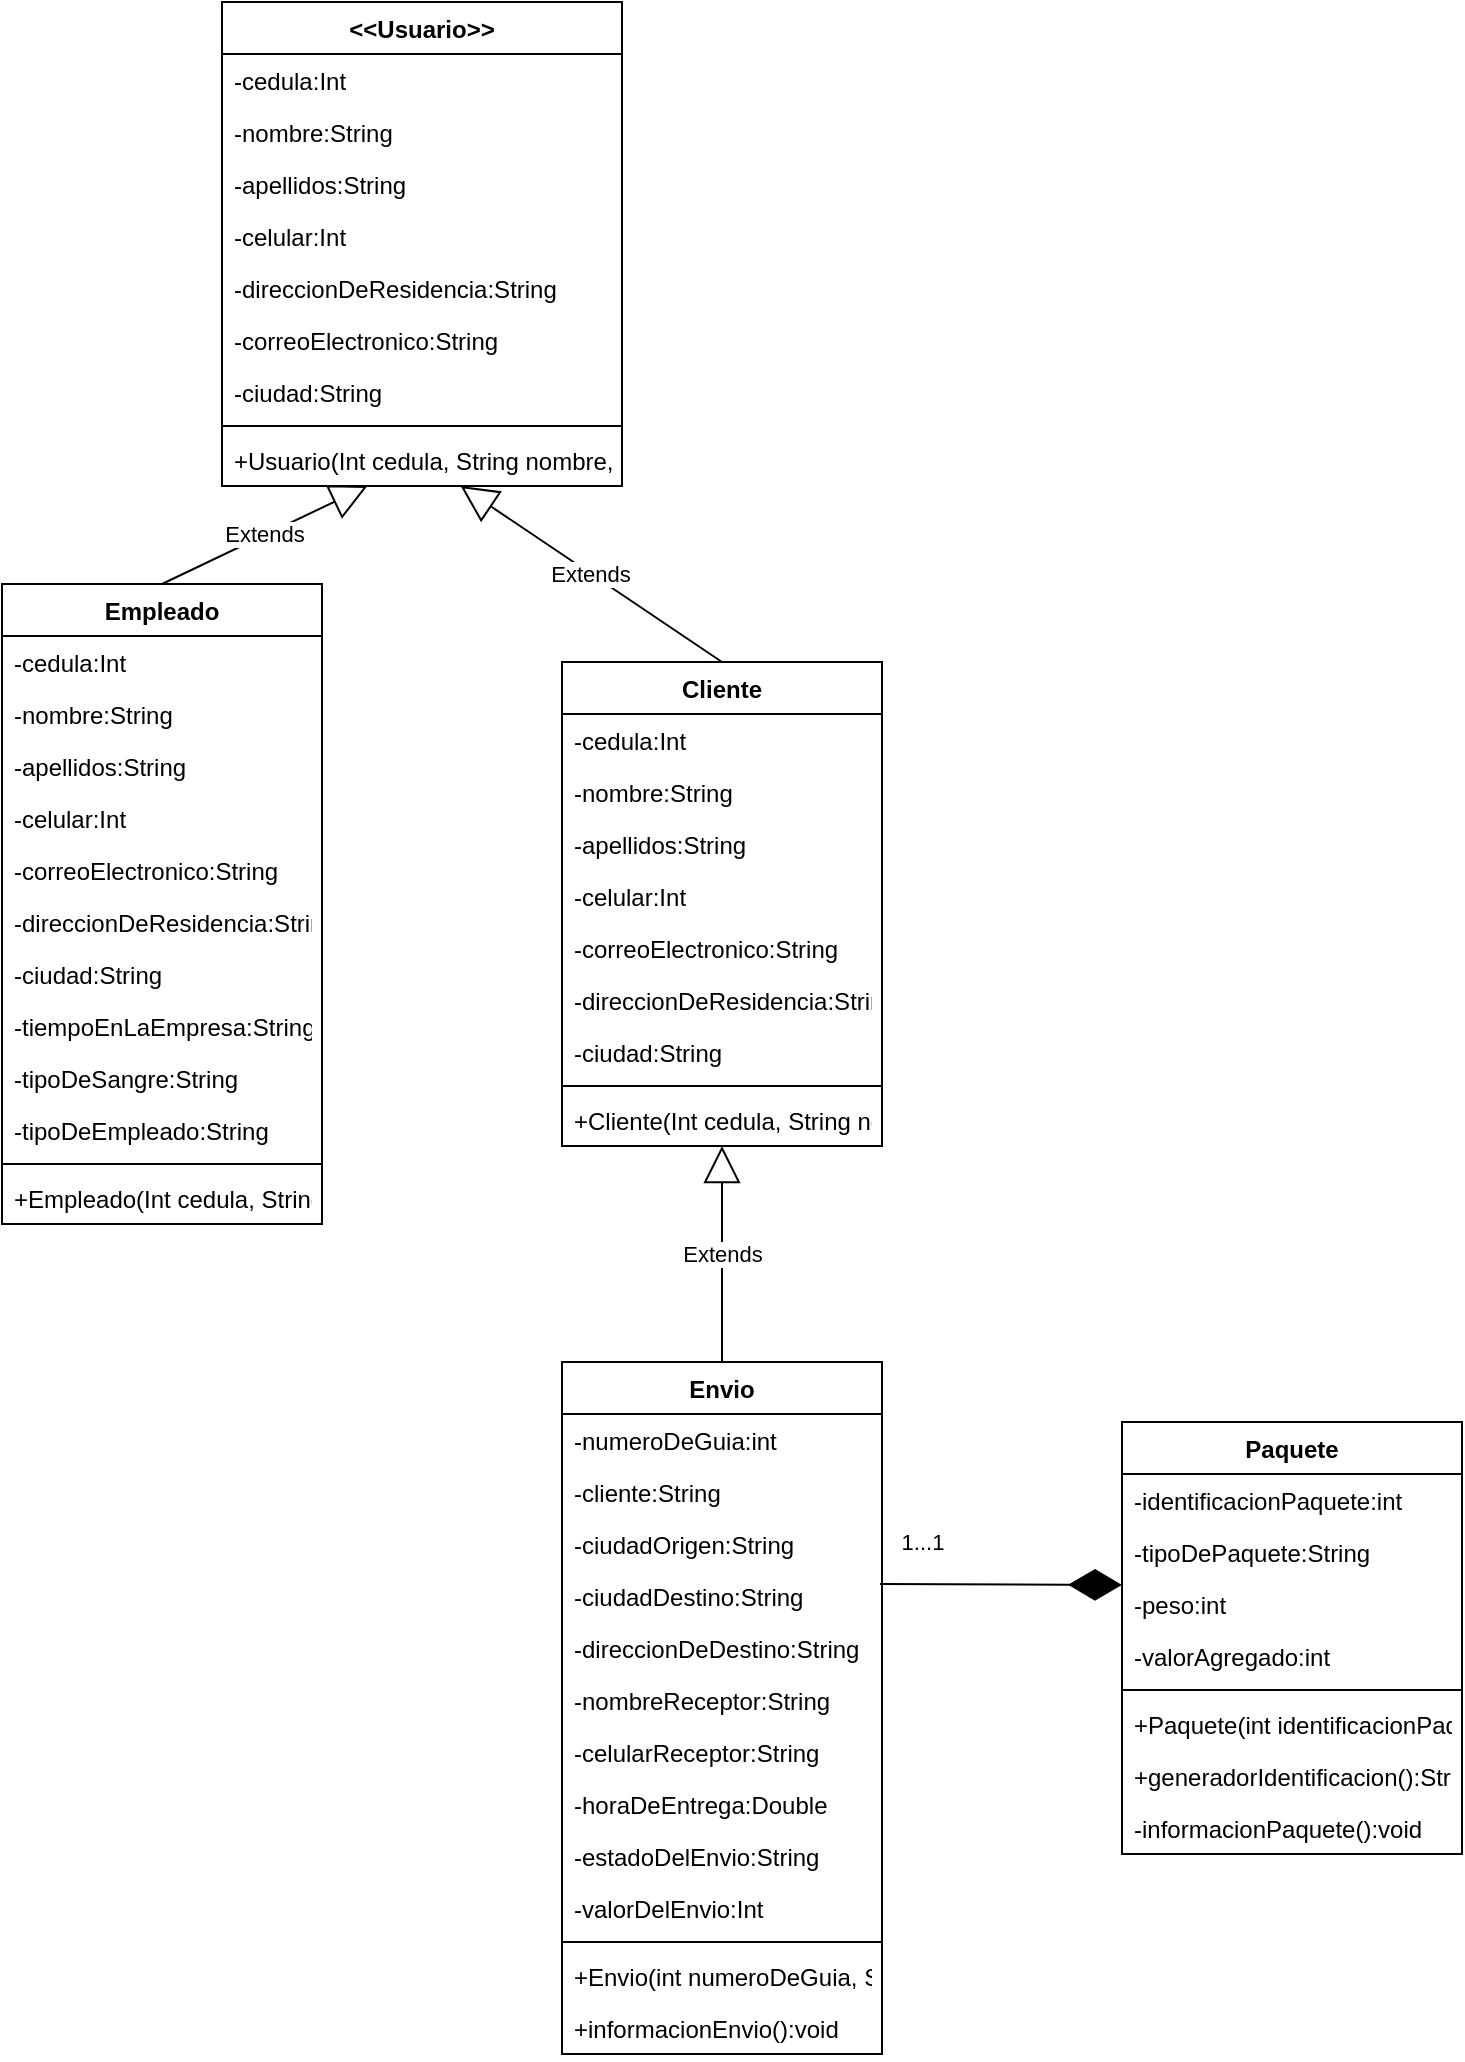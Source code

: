<mxfile version="20.8.20" type="github">
  <diagram name="Página-1" id="yn1aDaJcqbpaiX-CN_Ii">
    <mxGraphModel dx="993" dy="710" grid="1" gridSize="10" guides="1" tooltips="1" connect="1" arrows="1" fold="1" page="1" pageScale="1" pageWidth="827" pageHeight="1169" math="0" shadow="0">
      <root>
        <mxCell id="0" />
        <mxCell id="1" parent="0" />
        <mxCell id="DUZCKc8hbMxe-Ss4kD_A-5" value="Empleado" style="swimlane;fontStyle=1;align=center;verticalAlign=top;childLayout=stackLayout;horizontal=1;startSize=26;horizontalStack=0;resizeParent=1;resizeParentMax=0;resizeLast=0;collapsible=1;marginBottom=0;" vertex="1" parent="1">
          <mxGeometry x="10" y="291" width="160" height="320" as="geometry" />
        </mxCell>
        <mxCell id="DUZCKc8hbMxe-Ss4kD_A-18" value="-cedula:Int" style="text;strokeColor=none;fillColor=none;align=left;verticalAlign=top;spacingLeft=4;spacingRight=4;overflow=hidden;rotatable=0;points=[[0,0.5],[1,0.5]];portConstraint=eastwest;" vertex="1" parent="DUZCKc8hbMxe-Ss4kD_A-5">
          <mxGeometry y="26" width="160" height="26" as="geometry" />
        </mxCell>
        <mxCell id="DUZCKc8hbMxe-Ss4kD_A-14" value="-nombre:String" style="text;strokeColor=none;fillColor=none;align=left;verticalAlign=top;spacingLeft=4;spacingRight=4;overflow=hidden;rotatable=0;points=[[0,0.5],[1,0.5]];portConstraint=eastwest;" vertex="1" parent="DUZCKc8hbMxe-Ss4kD_A-5">
          <mxGeometry y="52" width="160" height="26" as="geometry" />
        </mxCell>
        <mxCell id="DUZCKc8hbMxe-Ss4kD_A-17" value="-apellidos:String" style="text;strokeColor=none;fillColor=none;align=left;verticalAlign=top;spacingLeft=4;spacingRight=4;overflow=hidden;rotatable=0;points=[[0,0.5],[1,0.5]];portConstraint=eastwest;" vertex="1" parent="DUZCKc8hbMxe-Ss4kD_A-5">
          <mxGeometry y="78" width="160" height="26" as="geometry" />
        </mxCell>
        <mxCell id="DUZCKc8hbMxe-Ss4kD_A-19" value="-celular:Int" style="text;strokeColor=none;fillColor=none;align=left;verticalAlign=top;spacingLeft=4;spacingRight=4;overflow=hidden;rotatable=0;points=[[0,0.5],[1,0.5]];portConstraint=eastwest;" vertex="1" parent="DUZCKc8hbMxe-Ss4kD_A-5">
          <mxGeometry y="104" width="160" height="26" as="geometry" />
        </mxCell>
        <mxCell id="DUZCKc8hbMxe-Ss4kD_A-20" value="-correoElectronico:String" style="text;strokeColor=none;fillColor=none;align=left;verticalAlign=top;spacingLeft=4;spacingRight=4;overflow=hidden;rotatable=0;points=[[0,0.5],[1,0.5]];portConstraint=eastwest;" vertex="1" parent="DUZCKc8hbMxe-Ss4kD_A-5">
          <mxGeometry y="130" width="160" height="26" as="geometry" />
        </mxCell>
        <mxCell id="DUZCKc8hbMxe-Ss4kD_A-21" value="-direccionDeResidencia:String" style="text;strokeColor=none;fillColor=none;align=left;verticalAlign=top;spacingLeft=4;spacingRight=4;overflow=hidden;rotatable=0;points=[[0,0.5],[1,0.5]];portConstraint=eastwest;" vertex="1" parent="DUZCKc8hbMxe-Ss4kD_A-5">
          <mxGeometry y="156" width="160" height="26" as="geometry" />
        </mxCell>
        <mxCell id="DUZCKc8hbMxe-Ss4kD_A-22" value="-ciudad:String" style="text;strokeColor=none;fillColor=none;align=left;verticalAlign=top;spacingLeft=4;spacingRight=4;overflow=hidden;rotatable=0;points=[[0,0.5],[1,0.5]];portConstraint=eastwest;" vertex="1" parent="DUZCKc8hbMxe-Ss4kD_A-5">
          <mxGeometry y="182" width="160" height="26" as="geometry" />
        </mxCell>
        <mxCell id="DUZCKc8hbMxe-Ss4kD_A-25" value="-tiempoEnLaEmpresa:String" style="text;strokeColor=none;fillColor=none;align=left;verticalAlign=top;spacingLeft=4;spacingRight=4;overflow=hidden;rotatable=0;points=[[0,0.5],[1,0.5]];portConstraint=eastwest;" vertex="1" parent="DUZCKc8hbMxe-Ss4kD_A-5">
          <mxGeometry y="208" width="160" height="26" as="geometry" />
        </mxCell>
        <mxCell id="DUZCKc8hbMxe-Ss4kD_A-6" value="-tipoDeSangre:String" style="text;strokeColor=none;fillColor=none;align=left;verticalAlign=top;spacingLeft=4;spacingRight=4;overflow=hidden;rotatable=0;points=[[0,0.5],[1,0.5]];portConstraint=eastwest;" vertex="1" parent="DUZCKc8hbMxe-Ss4kD_A-5">
          <mxGeometry y="234" width="160" height="26" as="geometry" />
        </mxCell>
        <mxCell id="DUZCKc8hbMxe-Ss4kD_A-26" value="-tipoDeEmpleado:String" style="text;strokeColor=none;fillColor=none;align=left;verticalAlign=top;spacingLeft=4;spacingRight=4;overflow=hidden;rotatable=0;points=[[0,0.5],[1,0.5]];portConstraint=eastwest;" vertex="1" parent="DUZCKc8hbMxe-Ss4kD_A-5">
          <mxGeometry y="260" width="160" height="26" as="geometry" />
        </mxCell>
        <mxCell id="DUZCKc8hbMxe-Ss4kD_A-7" value="" style="line;strokeWidth=1;fillColor=none;align=left;verticalAlign=middle;spacingTop=-1;spacingLeft=3;spacingRight=3;rotatable=0;labelPosition=right;points=[];portConstraint=eastwest;strokeColor=inherit;" vertex="1" parent="DUZCKc8hbMxe-Ss4kD_A-5">
          <mxGeometry y="286" width="160" height="8" as="geometry" />
        </mxCell>
        <mxCell id="DUZCKc8hbMxe-Ss4kD_A-8" value="+Empleado(Int cedula, String nombre, String apellidos, Int celular, String correoElectronico, String direccionDeResidencia, String ciudad, String tiempoEnLaEmpresa, String tipoDeSangre, String tipoDeEmpleado)&#xa;" style="text;strokeColor=none;fillColor=none;align=left;verticalAlign=top;spacingLeft=4;spacingRight=4;overflow=hidden;rotatable=0;points=[[0,0.5],[1,0.5]];portConstraint=eastwest;" vertex="1" parent="DUZCKc8hbMxe-Ss4kD_A-5">
          <mxGeometry y="294" width="160" height="26" as="geometry" />
        </mxCell>
        <mxCell id="DUZCKc8hbMxe-Ss4kD_A-9" value="Cliente" style="swimlane;fontStyle=1;align=center;verticalAlign=top;childLayout=stackLayout;horizontal=1;startSize=26;horizontalStack=0;resizeParent=1;resizeParentMax=0;resizeLast=0;collapsible=1;marginBottom=0;" vertex="1" parent="1">
          <mxGeometry x="290" y="330" width="160" height="242" as="geometry" />
        </mxCell>
        <mxCell id="DUZCKc8hbMxe-Ss4kD_A-27" value="-cedula:Int" style="text;strokeColor=none;fillColor=none;align=left;verticalAlign=top;spacingLeft=4;spacingRight=4;overflow=hidden;rotatable=0;points=[[0,0.5],[1,0.5]];portConstraint=eastwest;" vertex="1" parent="DUZCKc8hbMxe-Ss4kD_A-9">
          <mxGeometry y="26" width="160" height="26" as="geometry" />
        </mxCell>
        <mxCell id="DUZCKc8hbMxe-Ss4kD_A-28" value="-nombre:String" style="text;strokeColor=none;fillColor=none;align=left;verticalAlign=top;spacingLeft=4;spacingRight=4;overflow=hidden;rotatable=0;points=[[0,0.5],[1,0.5]];portConstraint=eastwest;" vertex="1" parent="DUZCKc8hbMxe-Ss4kD_A-9">
          <mxGeometry y="52" width="160" height="26" as="geometry" />
        </mxCell>
        <mxCell id="DUZCKc8hbMxe-Ss4kD_A-29" value="-apellidos:String" style="text;strokeColor=none;fillColor=none;align=left;verticalAlign=top;spacingLeft=4;spacingRight=4;overflow=hidden;rotatable=0;points=[[0,0.5],[1,0.5]];portConstraint=eastwest;" vertex="1" parent="DUZCKc8hbMxe-Ss4kD_A-9">
          <mxGeometry y="78" width="160" height="26" as="geometry" />
        </mxCell>
        <mxCell id="DUZCKc8hbMxe-Ss4kD_A-30" value="-celular:Int" style="text;strokeColor=none;fillColor=none;align=left;verticalAlign=top;spacingLeft=4;spacingRight=4;overflow=hidden;rotatable=0;points=[[0,0.5],[1,0.5]];portConstraint=eastwest;" vertex="1" parent="DUZCKc8hbMxe-Ss4kD_A-9">
          <mxGeometry y="104" width="160" height="26" as="geometry" />
        </mxCell>
        <mxCell id="DUZCKc8hbMxe-Ss4kD_A-31" value="-correoElectronico:String" style="text;strokeColor=none;fillColor=none;align=left;verticalAlign=top;spacingLeft=4;spacingRight=4;overflow=hidden;rotatable=0;points=[[0,0.5],[1,0.5]];portConstraint=eastwest;" vertex="1" parent="DUZCKc8hbMxe-Ss4kD_A-9">
          <mxGeometry y="130" width="160" height="26" as="geometry" />
        </mxCell>
        <mxCell id="DUZCKc8hbMxe-Ss4kD_A-32" value="-direccionDeResidencia:String" style="text;strokeColor=none;fillColor=none;align=left;verticalAlign=top;spacingLeft=4;spacingRight=4;overflow=hidden;rotatable=0;points=[[0,0.5],[1,0.5]];portConstraint=eastwest;" vertex="1" parent="DUZCKc8hbMxe-Ss4kD_A-9">
          <mxGeometry y="156" width="160" height="26" as="geometry" />
        </mxCell>
        <mxCell id="DUZCKc8hbMxe-Ss4kD_A-33" value="-ciudad:String" style="text;strokeColor=none;fillColor=none;align=left;verticalAlign=top;spacingLeft=4;spacingRight=4;overflow=hidden;rotatable=0;points=[[0,0.5],[1,0.5]];portConstraint=eastwest;" vertex="1" parent="DUZCKc8hbMxe-Ss4kD_A-9">
          <mxGeometry y="182" width="160" height="26" as="geometry" />
        </mxCell>
        <mxCell id="DUZCKc8hbMxe-Ss4kD_A-11" value="" style="line;strokeWidth=1;fillColor=none;align=left;verticalAlign=middle;spacingTop=-1;spacingLeft=3;spacingRight=3;rotatable=0;labelPosition=right;points=[];portConstraint=eastwest;strokeColor=inherit;" vertex="1" parent="DUZCKc8hbMxe-Ss4kD_A-9">
          <mxGeometry y="208" width="160" height="8" as="geometry" />
        </mxCell>
        <mxCell id="DUZCKc8hbMxe-Ss4kD_A-12" value="+Cliente(Int cedula, String nombre, String apellidos, Int celular, String correoElectronico, String direccionDeResidencia, String ciudad)" style="text;strokeColor=none;fillColor=none;align=left;verticalAlign=top;spacingLeft=4;spacingRight=4;overflow=hidden;rotatable=0;points=[[0,0.5],[1,0.5]];portConstraint=eastwest;" vertex="1" parent="DUZCKc8hbMxe-Ss4kD_A-9">
          <mxGeometry y="216" width="160" height="26" as="geometry" />
        </mxCell>
        <mxCell id="DUZCKc8hbMxe-Ss4kD_A-13" value="&lt;&lt;Usuario&gt;&gt;" style="swimlane;fontStyle=1;align=center;verticalAlign=top;childLayout=stackLayout;horizontal=1;startSize=26;horizontalStack=0;resizeParent=1;resizeParentMax=0;resizeLast=0;collapsible=1;marginBottom=0;" vertex="1" parent="1">
          <mxGeometry x="120" width="200" height="242" as="geometry" />
        </mxCell>
        <mxCell id="DUZCKc8hbMxe-Ss4kD_A-57" value="-cedula:Int" style="text;strokeColor=none;fillColor=none;align=left;verticalAlign=top;spacingLeft=4;spacingRight=4;overflow=hidden;rotatable=0;points=[[0,0.5],[1,0.5]];portConstraint=eastwest;" vertex="1" parent="DUZCKc8hbMxe-Ss4kD_A-13">
          <mxGeometry y="26" width="200" height="26" as="geometry" />
        </mxCell>
        <mxCell id="DUZCKc8hbMxe-Ss4kD_A-58" value="-nombre:String" style="text;strokeColor=none;fillColor=none;align=left;verticalAlign=top;spacingLeft=4;spacingRight=4;overflow=hidden;rotatable=0;points=[[0,0.5],[1,0.5]];portConstraint=eastwest;" vertex="1" parent="DUZCKc8hbMxe-Ss4kD_A-13">
          <mxGeometry y="52" width="200" height="26" as="geometry" />
        </mxCell>
        <mxCell id="DUZCKc8hbMxe-Ss4kD_A-59" value="-apellidos:String" style="text;strokeColor=none;fillColor=none;align=left;verticalAlign=top;spacingLeft=4;spacingRight=4;overflow=hidden;rotatable=0;points=[[0,0.5],[1,0.5]];portConstraint=eastwest;" vertex="1" parent="DUZCKc8hbMxe-Ss4kD_A-13">
          <mxGeometry y="78" width="200" height="26" as="geometry" />
        </mxCell>
        <mxCell id="DUZCKc8hbMxe-Ss4kD_A-60" value="-celular:Int" style="text;strokeColor=none;fillColor=none;align=left;verticalAlign=top;spacingLeft=4;spacingRight=4;overflow=hidden;rotatable=0;points=[[0,0.5],[1,0.5]];portConstraint=eastwest;" vertex="1" parent="DUZCKc8hbMxe-Ss4kD_A-13">
          <mxGeometry y="104" width="200" height="26" as="geometry" />
        </mxCell>
        <mxCell id="DUZCKc8hbMxe-Ss4kD_A-62" value="-direccionDeResidencia:String" style="text;strokeColor=none;fillColor=none;align=left;verticalAlign=top;spacingLeft=4;spacingRight=4;overflow=hidden;rotatable=0;points=[[0,0.5],[1,0.5]];portConstraint=eastwest;" vertex="1" parent="DUZCKc8hbMxe-Ss4kD_A-13">
          <mxGeometry y="130" width="200" height="26" as="geometry" />
        </mxCell>
        <mxCell id="DUZCKc8hbMxe-Ss4kD_A-61" value="-correoElectronico:String" style="text;strokeColor=none;fillColor=none;align=left;verticalAlign=top;spacingLeft=4;spacingRight=4;overflow=hidden;rotatable=0;points=[[0,0.5],[1,0.5]];portConstraint=eastwest;" vertex="1" parent="DUZCKc8hbMxe-Ss4kD_A-13">
          <mxGeometry y="156" width="200" height="26" as="geometry" />
        </mxCell>
        <mxCell id="DUZCKc8hbMxe-Ss4kD_A-63" value="-ciudad:String" style="text;strokeColor=none;fillColor=none;align=left;verticalAlign=top;spacingLeft=4;spacingRight=4;overflow=hidden;rotatable=0;points=[[0,0.5],[1,0.5]];portConstraint=eastwest;" vertex="1" parent="DUZCKc8hbMxe-Ss4kD_A-13">
          <mxGeometry y="182" width="200" height="26" as="geometry" />
        </mxCell>
        <mxCell id="DUZCKc8hbMxe-Ss4kD_A-15" value="" style="line;strokeWidth=1;fillColor=none;align=left;verticalAlign=middle;spacingTop=-1;spacingLeft=3;spacingRight=3;rotatable=0;labelPosition=right;points=[];portConstraint=eastwest;strokeColor=inherit;" vertex="1" parent="DUZCKc8hbMxe-Ss4kD_A-13">
          <mxGeometry y="208" width="200" height="8" as="geometry" />
        </mxCell>
        <mxCell id="DUZCKc8hbMxe-Ss4kD_A-16" value="+Usuario(Int cedula, String nombre, String apellidos, Int celular, String correoElectronico, String direccionDeResidencia, String ciudad )" style="text;strokeColor=none;fillColor=none;align=left;verticalAlign=top;spacingLeft=4;spacingRight=4;overflow=hidden;rotatable=0;points=[[0,0.5],[1,0.5]];portConstraint=eastwest;" vertex="1" parent="DUZCKc8hbMxe-Ss4kD_A-13">
          <mxGeometry y="216" width="200" height="26" as="geometry" />
        </mxCell>
        <mxCell id="DUZCKc8hbMxe-Ss4kD_A-23" value="Extends" style="endArrow=block;endSize=16;endFill=0;html=1;rounded=0;exitX=0.5;exitY=0;exitDx=0;exitDy=0;" edge="1" parent="1" source="DUZCKc8hbMxe-Ss4kD_A-9" target="DUZCKc8hbMxe-Ss4kD_A-16">
          <mxGeometry width="160" relative="1" as="geometry">
            <mxPoint x="330" y="270" as="sourcePoint" />
            <mxPoint x="490" y="270" as="targetPoint" />
          </mxGeometry>
        </mxCell>
        <mxCell id="DUZCKc8hbMxe-Ss4kD_A-24" value="Extends" style="endArrow=block;endSize=16;endFill=0;html=1;rounded=0;exitX=0.5;exitY=0;exitDx=0;exitDy=0;" edge="1" parent="1" source="DUZCKc8hbMxe-Ss4kD_A-5" target="DUZCKc8hbMxe-Ss4kD_A-16">
          <mxGeometry width="160" relative="1" as="geometry">
            <mxPoint x="180" y="290" as="sourcePoint" />
            <mxPoint x="340" y="290" as="targetPoint" />
          </mxGeometry>
        </mxCell>
        <mxCell id="DUZCKc8hbMxe-Ss4kD_A-34" value="Paquete" style="swimlane;fontStyle=1;align=center;verticalAlign=top;childLayout=stackLayout;horizontal=1;startSize=26;horizontalStack=0;resizeParent=1;resizeParentMax=0;resizeLast=0;collapsible=1;marginBottom=0;" vertex="1" parent="1">
          <mxGeometry x="570" y="710" width="170" height="216" as="geometry" />
        </mxCell>
        <mxCell id="DUZCKc8hbMxe-Ss4kD_A-35" value="-identificacionPaquete:int" style="text;strokeColor=none;fillColor=none;align=left;verticalAlign=top;spacingLeft=4;spacingRight=4;overflow=hidden;rotatable=0;points=[[0,0.5],[1,0.5]];portConstraint=eastwest;" vertex="1" parent="DUZCKc8hbMxe-Ss4kD_A-34">
          <mxGeometry y="26" width="170" height="26" as="geometry" />
        </mxCell>
        <mxCell id="DUZCKc8hbMxe-Ss4kD_A-38" value="-tipoDePaquete:String" style="text;strokeColor=none;fillColor=none;align=left;verticalAlign=top;spacingLeft=4;spacingRight=4;overflow=hidden;rotatable=0;points=[[0,0.5],[1,0.5]];portConstraint=eastwest;" vertex="1" parent="DUZCKc8hbMxe-Ss4kD_A-34">
          <mxGeometry y="52" width="170" height="26" as="geometry" />
        </mxCell>
        <mxCell id="DUZCKc8hbMxe-Ss4kD_A-39" value="-peso:int" style="text;strokeColor=none;fillColor=none;align=left;verticalAlign=top;spacingLeft=4;spacingRight=4;overflow=hidden;rotatable=0;points=[[0,0.5],[1,0.5]];portConstraint=eastwest;" vertex="1" parent="DUZCKc8hbMxe-Ss4kD_A-34">
          <mxGeometry y="78" width="170" height="26" as="geometry" />
        </mxCell>
        <mxCell id="DUZCKc8hbMxe-Ss4kD_A-40" value="-valorAgregado:int" style="text;strokeColor=none;fillColor=none;align=left;verticalAlign=top;spacingLeft=4;spacingRight=4;overflow=hidden;rotatable=0;points=[[0,0.5],[1,0.5]];portConstraint=eastwest;" vertex="1" parent="DUZCKc8hbMxe-Ss4kD_A-34">
          <mxGeometry y="104" width="170" height="26" as="geometry" />
        </mxCell>
        <mxCell id="DUZCKc8hbMxe-Ss4kD_A-36" value="" style="line;strokeWidth=1;fillColor=none;align=left;verticalAlign=middle;spacingTop=-1;spacingLeft=3;spacingRight=3;rotatable=0;labelPosition=right;points=[];portConstraint=eastwest;strokeColor=inherit;" vertex="1" parent="DUZCKc8hbMxe-Ss4kD_A-34">
          <mxGeometry y="130" width="170" height="8" as="geometry" />
        </mxCell>
        <mxCell id="DUZCKc8hbMxe-Ss4kD_A-37" value="+Paquete(int identificacionPaquete, String tipoDePaquete, int peso, int valorAgreagado)" style="text;strokeColor=none;fillColor=none;align=left;verticalAlign=top;spacingLeft=4;spacingRight=4;overflow=hidden;rotatable=0;points=[[0,0.5],[1,0.5]];portConstraint=eastwest;" vertex="1" parent="DUZCKc8hbMxe-Ss4kD_A-34">
          <mxGeometry y="138" width="170" height="26" as="geometry" />
        </mxCell>
        <mxCell id="DUZCKc8hbMxe-Ss4kD_A-69" value="+generadorIdentificacion():String" style="text;strokeColor=none;fillColor=none;align=left;verticalAlign=top;spacingLeft=4;spacingRight=4;overflow=hidden;rotatable=0;points=[[0,0.5],[1,0.5]];portConstraint=eastwest;" vertex="1" parent="DUZCKc8hbMxe-Ss4kD_A-34">
          <mxGeometry y="164" width="170" height="26" as="geometry" />
        </mxCell>
        <mxCell id="DUZCKc8hbMxe-Ss4kD_A-68" value="-informacionPaquete():void" style="text;strokeColor=none;fillColor=none;align=left;verticalAlign=top;spacingLeft=4;spacingRight=4;overflow=hidden;rotatable=0;points=[[0,0.5],[1,0.5]];portConstraint=eastwest;" vertex="1" parent="DUZCKc8hbMxe-Ss4kD_A-34">
          <mxGeometry y="190" width="170" height="26" as="geometry" />
        </mxCell>
        <mxCell id="DUZCKc8hbMxe-Ss4kD_A-41" value="Envio" style="swimlane;fontStyle=1;align=center;verticalAlign=top;childLayout=stackLayout;horizontal=1;startSize=26;horizontalStack=0;resizeParent=1;resizeParentMax=0;resizeLast=0;collapsible=1;marginBottom=0;" vertex="1" parent="1">
          <mxGeometry x="290" y="680" width="160" height="346" as="geometry" />
        </mxCell>
        <mxCell id="DUZCKc8hbMxe-Ss4kD_A-42" value="-numeroDeGuia:int" style="text;strokeColor=none;fillColor=none;align=left;verticalAlign=top;spacingLeft=4;spacingRight=4;overflow=hidden;rotatable=0;points=[[0,0.5],[1,0.5]];portConstraint=eastwest;" vertex="1" parent="DUZCKc8hbMxe-Ss4kD_A-41">
          <mxGeometry y="26" width="160" height="26" as="geometry" />
        </mxCell>
        <mxCell id="DUZCKc8hbMxe-Ss4kD_A-45" value="-cliente:String" style="text;strokeColor=none;fillColor=none;align=left;verticalAlign=top;spacingLeft=4;spacingRight=4;overflow=hidden;rotatable=0;points=[[0,0.5],[1,0.5]];portConstraint=eastwest;" vertex="1" parent="DUZCKc8hbMxe-Ss4kD_A-41">
          <mxGeometry y="52" width="160" height="26" as="geometry" />
        </mxCell>
        <mxCell id="DUZCKc8hbMxe-Ss4kD_A-52" value="-ciudadOrigen:String" style="text;strokeColor=none;fillColor=none;align=left;verticalAlign=top;spacingLeft=4;spacingRight=4;overflow=hidden;rotatable=0;points=[[0,0.5],[1,0.5]];portConstraint=eastwest;" vertex="1" parent="DUZCKc8hbMxe-Ss4kD_A-41">
          <mxGeometry y="78" width="160" height="26" as="geometry" />
        </mxCell>
        <mxCell id="DUZCKc8hbMxe-Ss4kD_A-51" value="-ciudadDestino:String" style="text;strokeColor=none;fillColor=none;align=left;verticalAlign=top;spacingLeft=4;spacingRight=4;overflow=hidden;rotatable=0;points=[[0,0.5],[1,0.5]];portConstraint=eastwest;" vertex="1" parent="DUZCKc8hbMxe-Ss4kD_A-41">
          <mxGeometry y="104" width="160" height="26" as="geometry" />
        </mxCell>
        <mxCell id="DUZCKc8hbMxe-Ss4kD_A-53" value="-direccionDeDestino:String" style="text;strokeColor=none;fillColor=none;align=left;verticalAlign=top;spacingLeft=4;spacingRight=4;overflow=hidden;rotatable=0;points=[[0,0.5],[1,0.5]];portConstraint=eastwest;" vertex="1" parent="DUZCKc8hbMxe-Ss4kD_A-41">
          <mxGeometry y="130" width="160" height="26" as="geometry" />
        </mxCell>
        <mxCell id="DUZCKc8hbMxe-Ss4kD_A-50" value="-nombreReceptor:String" style="text;strokeColor=none;fillColor=none;align=left;verticalAlign=top;spacingLeft=4;spacingRight=4;overflow=hidden;rotatable=0;points=[[0,0.5],[1,0.5]];portConstraint=eastwest;" vertex="1" parent="DUZCKc8hbMxe-Ss4kD_A-41">
          <mxGeometry y="156" width="160" height="26" as="geometry" />
        </mxCell>
        <mxCell id="DUZCKc8hbMxe-Ss4kD_A-49" value="-celularReceptor:String" style="text;strokeColor=none;fillColor=none;align=left;verticalAlign=top;spacingLeft=4;spacingRight=4;overflow=hidden;rotatable=0;points=[[0,0.5],[1,0.5]];portConstraint=eastwest;" vertex="1" parent="DUZCKc8hbMxe-Ss4kD_A-41">
          <mxGeometry y="182" width="160" height="26" as="geometry" />
        </mxCell>
        <mxCell id="DUZCKc8hbMxe-Ss4kD_A-46" value="-horaDeEntrega:Double" style="text;strokeColor=none;fillColor=none;align=left;verticalAlign=top;spacingLeft=4;spacingRight=4;overflow=hidden;rotatable=0;points=[[0,0.5],[1,0.5]];portConstraint=eastwest;" vertex="1" parent="DUZCKc8hbMxe-Ss4kD_A-41">
          <mxGeometry y="208" width="160" height="26" as="geometry" />
        </mxCell>
        <mxCell id="DUZCKc8hbMxe-Ss4kD_A-48" value="-estadoDelEnvio:String" style="text;strokeColor=none;fillColor=none;align=left;verticalAlign=top;spacingLeft=4;spacingRight=4;overflow=hidden;rotatable=0;points=[[0,0.5],[1,0.5]];portConstraint=eastwest;" vertex="1" parent="DUZCKc8hbMxe-Ss4kD_A-41">
          <mxGeometry y="234" width="160" height="26" as="geometry" />
        </mxCell>
        <mxCell id="DUZCKc8hbMxe-Ss4kD_A-47" value="-valorDelEnvio:Int" style="text;strokeColor=none;fillColor=none;align=left;verticalAlign=top;spacingLeft=4;spacingRight=4;overflow=hidden;rotatable=0;points=[[0,0.5],[1,0.5]];portConstraint=eastwest;" vertex="1" parent="DUZCKc8hbMxe-Ss4kD_A-41">
          <mxGeometry y="260" width="160" height="26" as="geometry" />
        </mxCell>
        <mxCell id="DUZCKc8hbMxe-Ss4kD_A-43" value="" style="line;strokeWidth=1;fillColor=none;align=left;verticalAlign=middle;spacingTop=-1;spacingLeft=3;spacingRight=3;rotatable=0;labelPosition=right;points=[];portConstraint=eastwest;strokeColor=inherit;" vertex="1" parent="DUZCKc8hbMxe-Ss4kD_A-41">
          <mxGeometry y="286" width="160" height="8" as="geometry" />
        </mxCell>
        <mxCell id="DUZCKc8hbMxe-Ss4kD_A-44" value="+Envio(int numeroDeGuia, String cliente, String ciudadOrigen, String ciudadDestino, String direccionDeDestino, String nombreReceptor, String celularReceptor, Double horaDeEntrega, String estadoDelEnvio, int valorDelEnvio)" style="text;strokeColor=none;fillColor=none;align=left;verticalAlign=top;spacingLeft=4;spacingRight=4;overflow=hidden;rotatable=0;points=[[0,0.5],[1,0.5]];portConstraint=eastwest;" vertex="1" parent="DUZCKc8hbMxe-Ss4kD_A-41">
          <mxGeometry y="294" width="160" height="26" as="geometry" />
        </mxCell>
        <mxCell id="DUZCKc8hbMxe-Ss4kD_A-67" value="+informacionEnvio():void" style="text;strokeColor=none;fillColor=none;align=left;verticalAlign=top;spacingLeft=4;spacingRight=4;overflow=hidden;rotatable=0;points=[[0,0.5],[1,0.5]];portConstraint=eastwest;" vertex="1" parent="DUZCKc8hbMxe-Ss4kD_A-41">
          <mxGeometry y="320" width="160" height="26" as="geometry" />
        </mxCell>
        <mxCell id="DUZCKc8hbMxe-Ss4kD_A-55" value="1...1" style="endArrow=diamondThin;endFill=1;endSize=24;html=1;rounded=0;exitX=0.994;exitY=0.269;exitDx=0;exitDy=0;exitPerimeter=0;" edge="1" parent="1" source="DUZCKc8hbMxe-Ss4kD_A-51">
          <mxGeometry x="-0.655" y="21" width="160" relative="1" as="geometry">
            <mxPoint x="410" y="791.5" as="sourcePoint" />
            <mxPoint x="570" y="791.5" as="targetPoint" />
            <mxPoint as="offset" />
          </mxGeometry>
        </mxCell>
        <mxCell id="DUZCKc8hbMxe-Ss4kD_A-64" value="Extends" style="endArrow=block;endSize=16;endFill=0;html=1;rounded=0;exitX=0.5;exitY=0;exitDx=0;exitDy=0;" edge="1" parent="1" source="DUZCKc8hbMxe-Ss4kD_A-41" target="DUZCKc8hbMxe-Ss4kD_A-12">
          <mxGeometry width="160" relative="1" as="geometry">
            <mxPoint x="491" y="680" as="sourcePoint" />
            <mxPoint x="360" y="592" as="targetPoint" />
          </mxGeometry>
        </mxCell>
      </root>
    </mxGraphModel>
  </diagram>
</mxfile>
